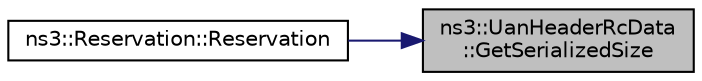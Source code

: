 digraph "ns3::UanHeaderRcData::GetSerializedSize"
{
 // LATEX_PDF_SIZE
  edge [fontname="Helvetica",fontsize="10",labelfontname="Helvetica",labelfontsize="10"];
  node [fontname="Helvetica",fontsize="10",shape=record];
  rankdir="RL";
  Node1 [label="ns3::UanHeaderRcData\l::GetSerializedSize",height=0.2,width=0.4,color="black", fillcolor="grey75", style="filled", fontcolor="black",tooltip=" "];
  Node1 -> Node2 [dir="back",color="midnightblue",fontsize="10",style="solid",fontname="Helvetica"];
  Node2 [label="ns3::Reservation::Reservation",height=0.2,width=0.4,color="black", fillcolor="white", style="filled",URL="$classns3_1_1_reservation.html#a6cbf7dedaf0e24d0b9c84142e966a28a",tooltip="Create Reservation object with given packet list, frame number and max packets."];
}
